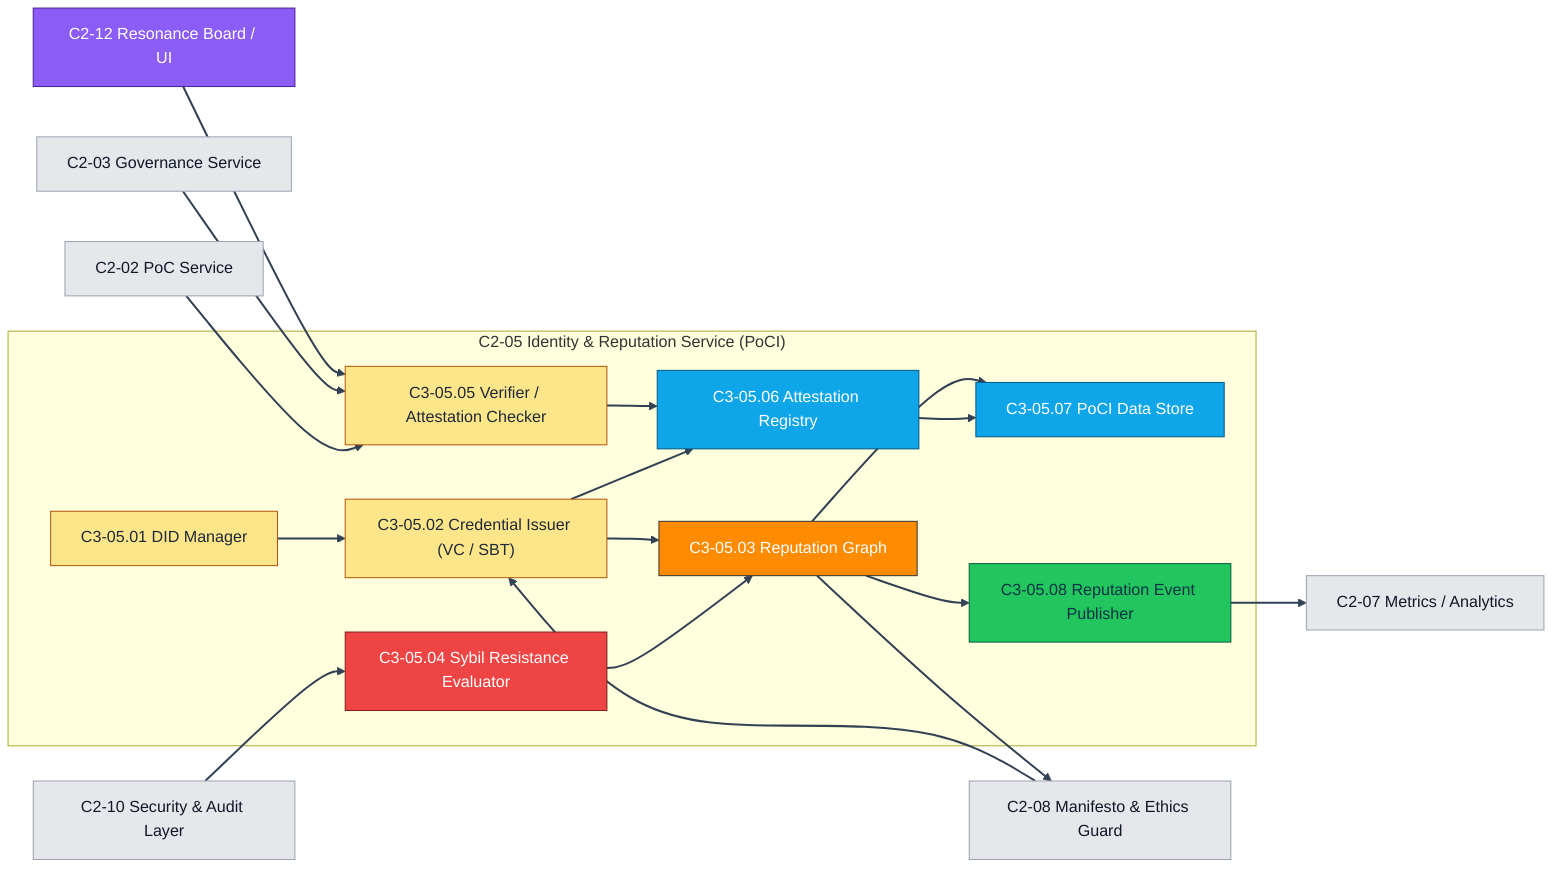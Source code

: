 flowchart LR
  %% --- Coherosphere CI Theme ---
  classDef container fill:#111827,stroke:#111827,color:#ffffff,font-weight:bold;
  classDef compute fill:#ff8b00,stroke:#333333,color:#ffffff;
  classDef control fill:#fde68a,stroke:#b45309,color:#1f2937;
  classDef worker fill:#fb923c,stroke:#7c2d12,color:#1f2937;
  classDef store fill:#0ea5e9,stroke:#075985,color:#ffffff;
  classDef event fill:#22c55e,stroke:#065f46,color:#083344;
  classDef risk fill:#ef4444,stroke:#7f1d1d,color:#ffffff;
  classDef ext fill:#e5e7eb,stroke:#9ca3af,color:#111827;
  classDef ui fill:#8b5cf6,stroke:#4c1d95,color:#ffffff;
  linkStyle default stroke:#334155,stroke-width:2px;

  %% ===== Container & Components (C2-05 → C3-05.xx) =====
  subgraph ID["C2-05 Identity & Reputation Service (PoCI)"]
    class ID container
    DIDM["C3-05.01 DID Manager"]:::control
    ISS["C3-05.02 Credential Issuer (VC / SBT)"]:::control
    REPG["C3-05.03 Reputation Graph"]:::compute
    SYB["C3-05.04 Sybil Resistance Evaluator"]:::risk
    VER["C3-05.05 Verifier / Attestation Checker"]:::control
    ATTEST["C3-05.06 Attestation Registry"]:::store
    PDB["C3-05.07 PoCI Data Store"]:::store
    PUB["C3-05.08 Reputation Event Publisher"]:::event
  end

  %% ===== Internal flows =====
  DIDM --> ISS --> REPG --> PUB
  SYB --> REPG
  VER --> ATTEST
  ISS --> ATTEST
  REPG --> PDB
  ATTEST --> PDB

  %% ===== External context =====
  UI["C2-12 Resonance Board / UI"]:::ui --> VER
  ETH["C2-08 Manifesto & Ethics Guard"]:::ext --> ISS
  GOV["C2-03 Governance Service"]:::ext --> VER
  POC["C2-02 PoC Service"]:::ext --> VER
  PUB --> MET["C2-07 Metrics / Analytics"]:::ext
  SEC["C2-10 Security & Audit Layer"]:::ext --> SYB
  REPG --> ETH